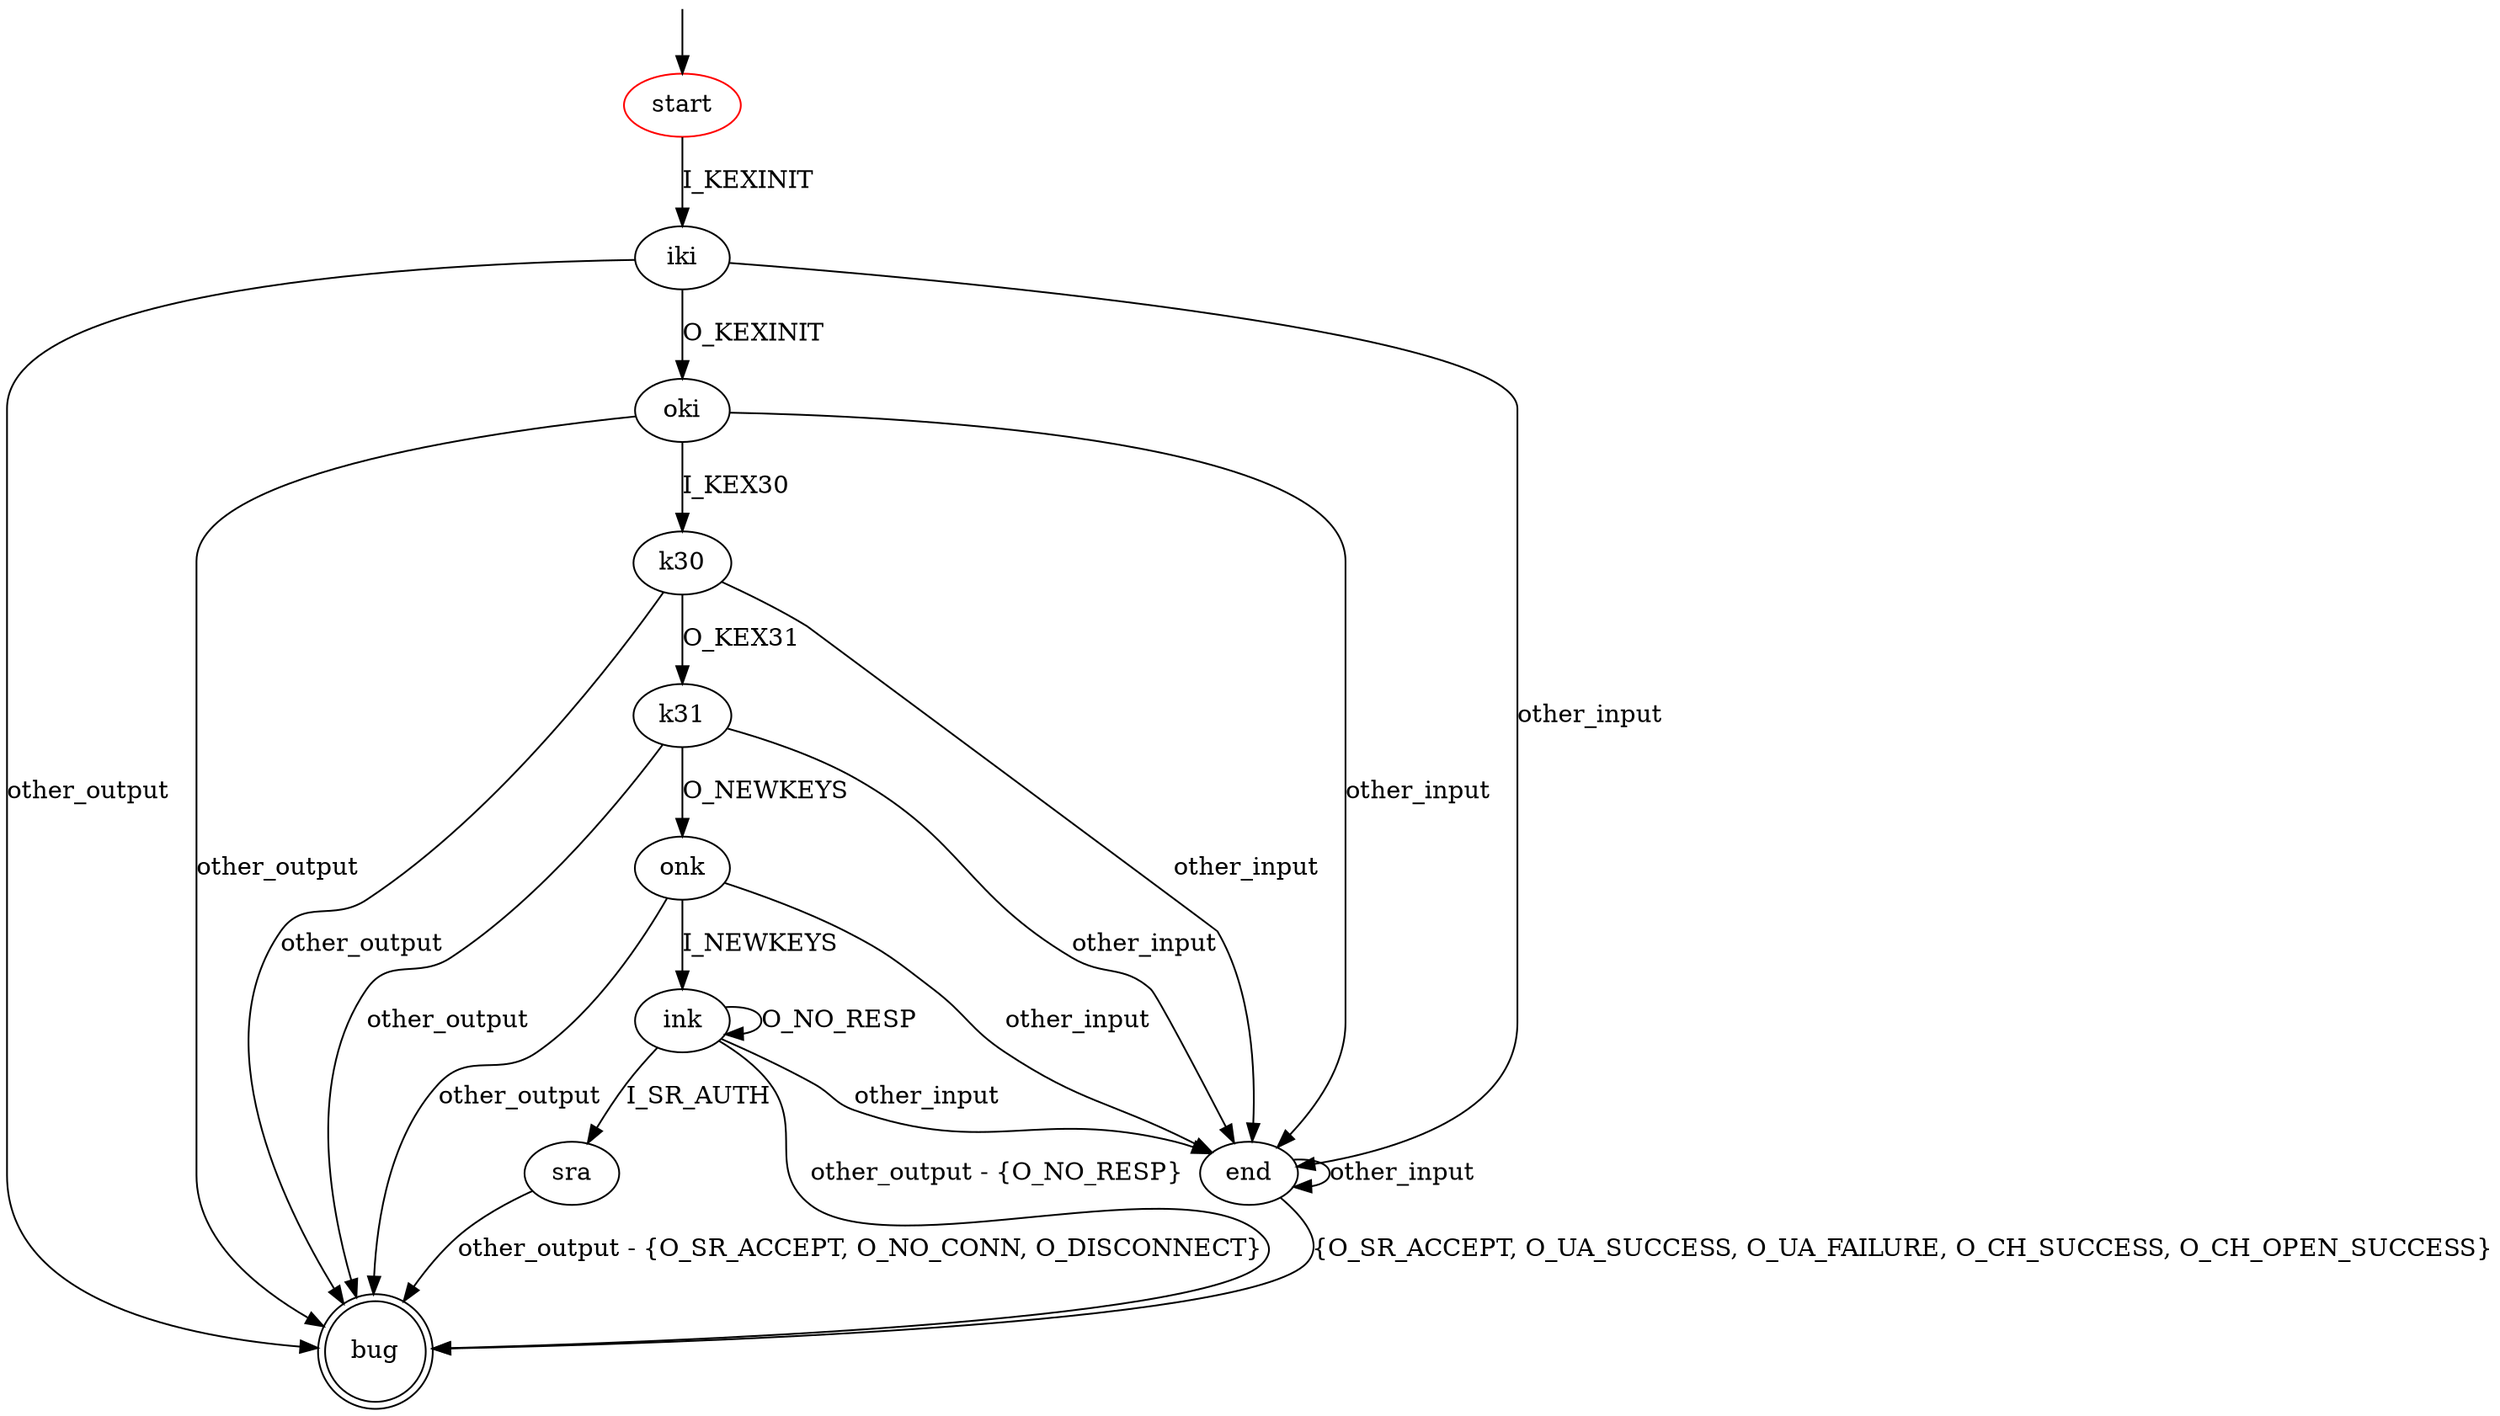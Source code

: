 digraph G {
label=""
start [color="red"]
bug [shape="doublecircle"]

start -> iki [label="I_KEXINIT"]

iki -> oki [label="O_KEXINIT"]
iki -> end [label="other_input"]
iki -> bug [label="other_output"]

oki -> k30 [label="I_KEX30"]
oki -> end [label="other_input"]
oki -> bug [label="other_output"]

k30 -> k31 [label="O_KEX31"]
k30 -> end [label="other_input"]
k30 -> bug [label="other_output"]

k31 -> onk [label="O_NEWKEYS"]
k31 -> end [label="other_input"]
k31 -> bug [label="other_output"]

onk -> ink [label="I_NEWKEYS"]
onk -> end [label="other_input"]
onk -> bug [label="other_output"]

ink -> sra [label="I_SR_AUTH"]
ink -> ink [label="O_NO_RESP"]
ink -> end [label="other_input"]
ink -> bug [label="other_output - {O_NO_RESP}"]

sra -> bug [label="other_output - {O_SR_ACCEPT, O_NO_CONN, O_DISCONNECT}"]

end -> bug [label="{O_SR_ACCEPT, O_UA_SUCCESS, O_UA_FAILURE, O_CH_SUCCESS, O_CH_OPEN_SUCCESS}"]
end -> end [label="other_input"]

__start0 [label="" shape="none" width="0" height="0"];
__start0 -> start;
}

